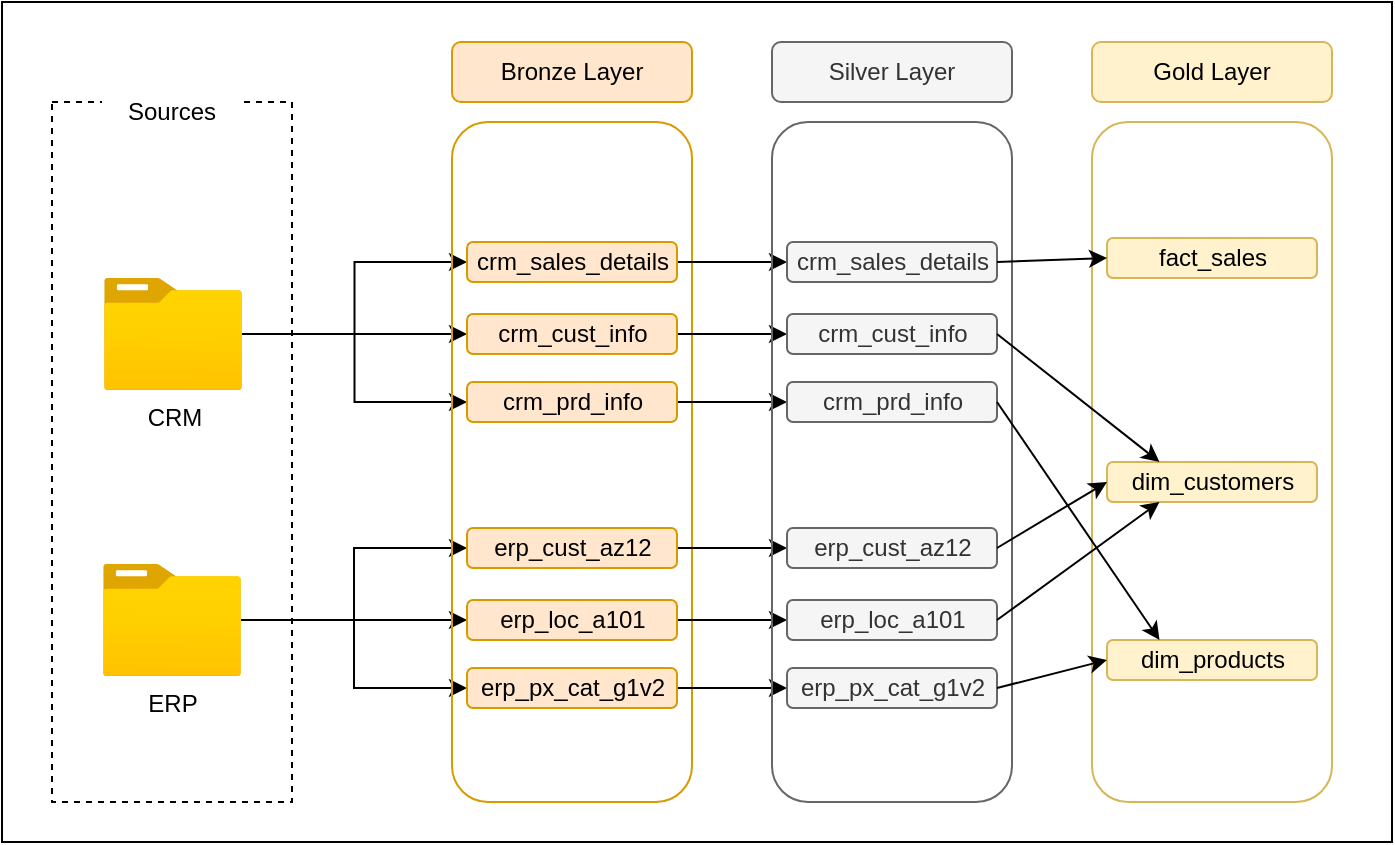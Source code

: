 <mxfile version="26.0.16">
  <diagram name="Page-1" id="cQBfUwnbrEGuQixiRogG">
    <mxGraphModel dx="936" dy="725" grid="1" gridSize="10" guides="1" tooltips="1" connect="1" arrows="1" fold="1" page="1" pageScale="1" pageWidth="827" pageHeight="1169" math="0" shadow="0">
      <root>
        <mxCell id="0" />
        <mxCell id="1" parent="0" />
        <mxCell id="CShaEU3VX_oWZa84Houk-11" value="" style="rounded=0;whiteSpace=wrap;html=1;" vertex="1" parent="1">
          <mxGeometry x="15" y="110" width="695" height="420" as="geometry" />
        </mxCell>
        <mxCell id="LEJkM0-SKzg_fPJmc3Sn-1" value="" style="rounded=0;whiteSpace=wrap;html=1;fillColor=none;dashed=1;" parent="1" vertex="1">
          <mxGeometry x="40" y="160" width="120" height="350" as="geometry" />
        </mxCell>
        <mxCell id="LEJkM0-SKzg_fPJmc3Sn-2" value="Sources" style="rounded=1;whiteSpace=wrap;html=1;strokeColor=none;" parent="1" vertex="1">
          <mxGeometry x="65" y="150" width="70" height="30" as="geometry" />
        </mxCell>
        <mxCell id="LEJkM0-SKzg_fPJmc3Sn-10" style="edgeStyle=orthogonalEdgeStyle;rounded=0;orthogonalLoop=1;jettySize=auto;html=1;entryX=0;entryY=0.5;entryDx=0;entryDy=0;" parent="1" source="LEJkM0-SKzg_fPJmc3Sn-3" target="LEJkM0-SKzg_fPJmc3Sn-7" edge="1">
          <mxGeometry relative="1" as="geometry" />
        </mxCell>
        <mxCell id="LEJkM0-SKzg_fPJmc3Sn-11" style="edgeStyle=orthogonalEdgeStyle;rounded=0;orthogonalLoop=1;jettySize=auto;html=1;" parent="1" source="LEJkM0-SKzg_fPJmc3Sn-3" target="LEJkM0-SKzg_fPJmc3Sn-8" edge="1">
          <mxGeometry relative="1" as="geometry" />
        </mxCell>
        <mxCell id="LEJkM0-SKzg_fPJmc3Sn-12" style="edgeStyle=orthogonalEdgeStyle;rounded=0;orthogonalLoop=1;jettySize=auto;html=1;entryX=0;entryY=0.5;entryDx=0;entryDy=0;" parent="1" source="LEJkM0-SKzg_fPJmc3Sn-3" target="LEJkM0-SKzg_fPJmc3Sn-9" edge="1">
          <mxGeometry relative="1" as="geometry" />
        </mxCell>
        <mxCell id="LEJkM0-SKzg_fPJmc3Sn-3" value="CRM" style="image;aspect=fixed;html=1;points=[];align=center;fontSize=12;image=img/lib/azure2/general/Folder_Blank.svg;" parent="1" vertex="1">
          <mxGeometry x="66" y="248" width="69" height="56.0" as="geometry" />
        </mxCell>
        <mxCell id="LEJkM0-SKzg_fPJmc3Sn-16" style="edgeStyle=orthogonalEdgeStyle;rounded=0;orthogonalLoop=1;jettySize=auto;html=1;entryX=0;entryY=0.5;entryDx=0;entryDy=0;" parent="1" source="LEJkM0-SKzg_fPJmc3Sn-4" target="LEJkM0-SKzg_fPJmc3Sn-14" edge="1">
          <mxGeometry relative="1" as="geometry" />
        </mxCell>
        <mxCell id="LEJkM0-SKzg_fPJmc3Sn-17" style="edgeStyle=orthogonalEdgeStyle;rounded=0;orthogonalLoop=1;jettySize=auto;html=1;entryX=0;entryY=0.5;entryDx=0;entryDy=0;" parent="1" source="LEJkM0-SKzg_fPJmc3Sn-4" target="LEJkM0-SKzg_fPJmc3Sn-13" edge="1">
          <mxGeometry relative="1" as="geometry" />
        </mxCell>
        <mxCell id="LEJkM0-SKzg_fPJmc3Sn-18" style="edgeStyle=orthogonalEdgeStyle;rounded=0;orthogonalLoop=1;jettySize=auto;html=1;entryX=0;entryY=0.5;entryDx=0;entryDy=0;" parent="1" source="LEJkM0-SKzg_fPJmc3Sn-4" target="LEJkM0-SKzg_fPJmc3Sn-15" edge="1">
          <mxGeometry relative="1" as="geometry" />
        </mxCell>
        <mxCell id="LEJkM0-SKzg_fPJmc3Sn-4" value="ERP" style="image;aspect=fixed;html=1;points=[];align=center;fontSize=12;image=img/lib/azure2/general/Folder_Blank.svg;" parent="1" vertex="1">
          <mxGeometry x="65.5" y="391" width="69" height="56.0" as="geometry" />
        </mxCell>
        <mxCell id="LEJkM0-SKzg_fPJmc3Sn-5" value="Bronze Layer" style="rounded=1;whiteSpace=wrap;html=1;fillColor=#ffe6cc;strokeColor=#d79b00;" parent="1" vertex="1">
          <mxGeometry x="240" y="130" width="120" height="30" as="geometry" />
        </mxCell>
        <mxCell id="LEJkM0-SKzg_fPJmc3Sn-6" value="" style="rounded=1;whiteSpace=wrap;html=1;fillColor=none;strokeColor=#d79b00;" parent="1" vertex="1">
          <mxGeometry x="240" y="170" width="120" height="340" as="geometry" />
        </mxCell>
        <mxCell id="E0ChISWchmLFmb-2jHkW-9" style="edgeStyle=orthogonalEdgeStyle;rounded=0;orthogonalLoop=1;jettySize=auto;html=1;exitX=1;exitY=0.5;exitDx=0;exitDy=0;entryX=0;entryY=0.5;entryDx=0;entryDy=0;" parent="1" source="LEJkM0-SKzg_fPJmc3Sn-7" target="E0ChISWchmLFmb-2jHkW-3" edge="1">
          <mxGeometry relative="1" as="geometry" />
        </mxCell>
        <mxCell id="LEJkM0-SKzg_fPJmc3Sn-7" value="crm_sales_details" style="rounded=1;whiteSpace=wrap;html=1;fillColor=#ffe6cc;strokeColor=#d79b00;" parent="1" vertex="1">
          <mxGeometry x="247.5" y="230" width="105" height="20" as="geometry" />
        </mxCell>
        <mxCell id="E0ChISWchmLFmb-2jHkW-10" style="edgeStyle=orthogonalEdgeStyle;rounded=0;orthogonalLoop=1;jettySize=auto;html=1;exitX=1;exitY=0.5;exitDx=0;exitDy=0;entryX=0;entryY=0.5;entryDx=0;entryDy=0;" parent="1" source="LEJkM0-SKzg_fPJmc3Sn-8" target="E0ChISWchmLFmb-2jHkW-4" edge="1">
          <mxGeometry relative="1" as="geometry" />
        </mxCell>
        <mxCell id="LEJkM0-SKzg_fPJmc3Sn-8" value="crm_cust_info" style="rounded=1;whiteSpace=wrap;html=1;fillColor=#ffe6cc;strokeColor=#d79b00;" parent="1" vertex="1">
          <mxGeometry x="247.5" y="266" width="105" height="20" as="geometry" />
        </mxCell>
        <mxCell id="E0ChISWchmLFmb-2jHkW-11" style="edgeStyle=orthogonalEdgeStyle;rounded=0;orthogonalLoop=1;jettySize=auto;html=1;exitX=1;exitY=0.5;exitDx=0;exitDy=0;entryX=0;entryY=0.5;entryDx=0;entryDy=0;" parent="1" source="LEJkM0-SKzg_fPJmc3Sn-9" target="E0ChISWchmLFmb-2jHkW-5" edge="1">
          <mxGeometry relative="1" as="geometry" />
        </mxCell>
        <mxCell id="LEJkM0-SKzg_fPJmc3Sn-9" value="crm_prd_info" style="rounded=1;whiteSpace=wrap;html=1;fillColor=#ffe6cc;strokeColor=#d79b00;" parent="1" vertex="1">
          <mxGeometry x="247.5" y="300" width="105" height="20" as="geometry" />
        </mxCell>
        <mxCell id="E0ChISWchmLFmb-2jHkW-12" style="edgeStyle=orthogonalEdgeStyle;rounded=0;orthogonalLoop=1;jettySize=auto;html=1;exitX=1;exitY=0.5;exitDx=0;exitDy=0;" parent="1" source="LEJkM0-SKzg_fPJmc3Sn-13" target="E0ChISWchmLFmb-2jHkW-6" edge="1">
          <mxGeometry relative="1" as="geometry" />
        </mxCell>
        <mxCell id="LEJkM0-SKzg_fPJmc3Sn-13" value="erp_cust_az12" style="rounded=1;whiteSpace=wrap;html=1;fillColor=#ffe6cc;strokeColor=#d79b00;" parent="1" vertex="1">
          <mxGeometry x="247.5" y="373" width="105" height="20" as="geometry" />
        </mxCell>
        <mxCell id="E0ChISWchmLFmb-2jHkW-13" style="edgeStyle=orthogonalEdgeStyle;rounded=0;orthogonalLoop=1;jettySize=auto;html=1;exitX=1;exitY=0.5;exitDx=0;exitDy=0;entryX=0;entryY=0.5;entryDx=0;entryDy=0;" parent="1" source="LEJkM0-SKzg_fPJmc3Sn-14" target="E0ChISWchmLFmb-2jHkW-7" edge="1">
          <mxGeometry relative="1" as="geometry" />
        </mxCell>
        <mxCell id="LEJkM0-SKzg_fPJmc3Sn-14" value="erp_loc_a101" style="rounded=1;whiteSpace=wrap;html=1;fillColor=#ffe6cc;strokeColor=#d79b00;" parent="1" vertex="1">
          <mxGeometry x="247.5" y="409" width="105" height="20" as="geometry" />
        </mxCell>
        <mxCell id="E0ChISWchmLFmb-2jHkW-14" style="edgeStyle=orthogonalEdgeStyle;rounded=0;orthogonalLoop=1;jettySize=auto;html=1;exitX=1;exitY=0.5;exitDx=0;exitDy=0;" parent="1" source="LEJkM0-SKzg_fPJmc3Sn-15" target="E0ChISWchmLFmb-2jHkW-8" edge="1">
          <mxGeometry relative="1" as="geometry" />
        </mxCell>
        <mxCell id="LEJkM0-SKzg_fPJmc3Sn-15" value="erp_px_cat_g1v2" style="rounded=1;whiteSpace=wrap;html=1;fillColor=#ffe6cc;strokeColor=#d79b00;" parent="1" vertex="1">
          <mxGeometry x="247.5" y="443" width="105" height="20" as="geometry" />
        </mxCell>
        <mxCell id="E0ChISWchmLFmb-2jHkW-1" value="Silver Layer" style="rounded=1;whiteSpace=wrap;html=1;fillColor=#f5f5f5;strokeColor=#666666;fontColor=#333333;" parent="1" vertex="1">
          <mxGeometry x="400" y="130" width="120" height="30" as="geometry" />
        </mxCell>
        <mxCell id="E0ChISWchmLFmb-2jHkW-2" value="" style="rounded=1;whiteSpace=wrap;html=1;fillColor=none;strokeColor=#666666;fontColor=#333333;" parent="1" vertex="1">
          <mxGeometry x="400" y="170" width="120" height="340" as="geometry" />
        </mxCell>
        <mxCell id="E0ChISWchmLFmb-2jHkW-3" value="crm_sales_details" style="rounded=1;whiteSpace=wrap;html=1;fillColor=#f5f5f5;strokeColor=#666666;fontColor=#333333;" parent="1" vertex="1">
          <mxGeometry x="407.5" y="230" width="105" height="20" as="geometry" />
        </mxCell>
        <mxCell id="E0ChISWchmLFmb-2jHkW-4" value="crm_cust_info" style="rounded=1;whiteSpace=wrap;html=1;fillColor=#f5f5f5;strokeColor=#666666;fontColor=#333333;" parent="1" vertex="1">
          <mxGeometry x="407.5" y="266" width="105" height="20" as="geometry" />
        </mxCell>
        <mxCell id="E0ChISWchmLFmb-2jHkW-5" value="crm_prd_info" style="rounded=1;whiteSpace=wrap;html=1;fillColor=#f5f5f5;strokeColor=#666666;fontColor=#333333;" parent="1" vertex="1">
          <mxGeometry x="407.5" y="300" width="105" height="20" as="geometry" />
        </mxCell>
        <mxCell id="E0ChISWchmLFmb-2jHkW-6" value="erp_cust_az12" style="rounded=1;whiteSpace=wrap;html=1;fillColor=#f5f5f5;strokeColor=#666666;fontColor=#333333;" parent="1" vertex="1">
          <mxGeometry x="407.5" y="373" width="105" height="20" as="geometry" />
        </mxCell>
        <mxCell id="E0ChISWchmLFmb-2jHkW-7" value="erp_loc_a101" style="rounded=1;whiteSpace=wrap;html=1;fillColor=#f5f5f5;strokeColor=#666666;fontColor=#333333;" parent="1" vertex="1">
          <mxGeometry x="407.5" y="409" width="105" height="20" as="geometry" />
        </mxCell>
        <mxCell id="E0ChISWchmLFmb-2jHkW-8" value="erp_px_cat_g1v2" style="rounded=1;whiteSpace=wrap;html=1;fillColor=#f5f5f5;strokeColor=#666666;fontColor=#333333;" parent="1" vertex="1">
          <mxGeometry x="407.5" y="443" width="105" height="20" as="geometry" />
        </mxCell>
        <mxCell id="chOfzTQxnSnIZbxc4Fsl-1" value="Gold Layer" style="rounded=1;whiteSpace=wrap;html=1;fillColor=#fff2cc;strokeColor=#d6b656;" parent="1" vertex="1">
          <mxGeometry x="560" y="130" width="120" height="30" as="geometry" />
        </mxCell>
        <mxCell id="chOfzTQxnSnIZbxc4Fsl-2" value="" style="rounded=1;whiteSpace=wrap;html=1;fillColor=none;strokeColor=#d6b656;" parent="1" vertex="1">
          <mxGeometry x="560" y="170" width="120" height="340" as="geometry" />
        </mxCell>
        <mxCell id="chOfzTQxnSnIZbxc4Fsl-3" value="dim_customers" style="rounded=1;whiteSpace=wrap;html=1;fillColor=#fff2cc;strokeColor=#d6b656;" parent="1" vertex="1">
          <mxGeometry x="567.5" y="340" width="105" height="20" as="geometry" />
        </mxCell>
        <mxCell id="chOfzTQxnSnIZbxc4Fsl-4" value="dim_products" style="rounded=1;whiteSpace=wrap;html=1;fillColor=#fff2cc;strokeColor=#d6b656;" parent="1" vertex="1">
          <mxGeometry x="567.5" y="429" width="105" height="20" as="geometry" />
        </mxCell>
        <mxCell id="chOfzTQxnSnIZbxc4Fsl-5" value="fact_sales" style="rounded=1;whiteSpace=wrap;html=1;fillColor=#fff2cc;strokeColor=#d6b656;" parent="1" vertex="1">
          <mxGeometry x="567.5" y="228" width="105" height="20" as="geometry" />
        </mxCell>
        <mxCell id="CShaEU3VX_oWZa84Houk-5" value="" style="endArrow=classic;html=1;rounded=0;exitX=1;exitY=0.5;exitDx=0;exitDy=0;entryX=0;entryY=0.5;entryDx=0;entryDy=0;" edge="1" parent="1" source="E0ChISWchmLFmb-2jHkW-8" target="chOfzTQxnSnIZbxc4Fsl-4">
          <mxGeometry width="50" height="50" relative="1" as="geometry">
            <mxPoint x="567.5" y="635" as="sourcePoint" />
            <mxPoint x="617.5" y="585" as="targetPoint" />
          </mxGeometry>
        </mxCell>
        <mxCell id="CShaEU3VX_oWZa84Houk-6" value="" style="endArrow=classic;html=1;rounded=0;exitX=1;exitY=0.5;exitDx=0;exitDy=0;entryX=0.25;entryY=1;entryDx=0;entryDy=0;" edge="1" parent="1" source="E0ChISWchmLFmb-2jHkW-7" target="chOfzTQxnSnIZbxc4Fsl-3">
          <mxGeometry width="50" height="50" relative="1" as="geometry">
            <mxPoint x="462.5" y="550" as="sourcePoint" />
            <mxPoint x="512.5" y="500" as="targetPoint" />
          </mxGeometry>
        </mxCell>
        <mxCell id="CShaEU3VX_oWZa84Houk-7" value="" style="endArrow=classic;html=1;rounded=0;exitX=1;exitY=0.5;exitDx=0;exitDy=0;entryX=0;entryY=0.5;entryDx=0;entryDy=0;" edge="1" parent="1" source="E0ChISWchmLFmb-2jHkW-3" target="chOfzTQxnSnIZbxc4Fsl-5">
          <mxGeometry width="50" height="50" relative="1" as="geometry">
            <mxPoint x="595" y="570" as="sourcePoint" />
            <mxPoint x="580" y="230" as="targetPoint" />
          </mxGeometry>
        </mxCell>
        <mxCell id="CShaEU3VX_oWZa84Houk-8" value="" style="endArrow=classic;html=1;rounded=0;exitX=1;exitY=0.5;exitDx=0;exitDy=0;entryX=0.25;entryY=0;entryDx=0;entryDy=0;" edge="1" parent="1" source="E0ChISWchmLFmb-2jHkW-4" target="chOfzTQxnSnIZbxc4Fsl-3">
          <mxGeometry width="50" height="50" relative="1" as="geometry">
            <mxPoint x="550" y="550" as="sourcePoint" />
            <mxPoint x="600" y="500" as="targetPoint" />
          </mxGeometry>
        </mxCell>
        <mxCell id="CShaEU3VX_oWZa84Houk-9" value="" style="endArrow=classic;html=1;rounded=0;exitX=1;exitY=0.5;exitDx=0;exitDy=0;entryX=0;entryY=0.5;entryDx=0;entryDy=0;" edge="1" parent="1" source="E0ChISWchmLFmb-2jHkW-6" target="chOfzTQxnSnIZbxc4Fsl-3">
          <mxGeometry width="50" height="50" relative="1" as="geometry">
            <mxPoint x="500" y="510" as="sourcePoint" />
            <mxPoint x="550" y="460" as="targetPoint" />
          </mxGeometry>
        </mxCell>
        <mxCell id="CShaEU3VX_oWZa84Houk-10" value="" style="endArrow=classic;html=1;rounded=0;exitX=1;exitY=0.5;exitDx=0;exitDy=0;entryX=0.25;entryY=0;entryDx=0;entryDy=0;" edge="1" parent="1" source="E0ChISWchmLFmb-2jHkW-5" target="chOfzTQxnSnIZbxc4Fsl-4">
          <mxGeometry width="50" height="50" relative="1" as="geometry">
            <mxPoint x="520" y="520" as="sourcePoint" />
            <mxPoint x="570" y="470" as="targetPoint" />
          </mxGeometry>
        </mxCell>
      </root>
    </mxGraphModel>
  </diagram>
</mxfile>

